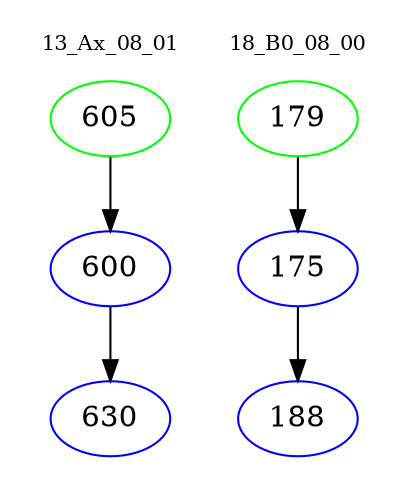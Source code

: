 digraph{
subgraph cluster_0 {
color = white
label = "13_Ax_08_01";
fontsize=10;
T0_605 [label="605", color="green"]
T0_605 -> T0_600 [color="black"]
T0_600 [label="600", color="blue"]
T0_600 -> T0_630 [color="black"]
T0_630 [label="630", color="blue"]
}
subgraph cluster_1 {
color = white
label = "18_B0_08_00";
fontsize=10;
T1_179 [label="179", color="green"]
T1_179 -> T1_175 [color="black"]
T1_175 [label="175", color="blue"]
T1_175 -> T1_188 [color="black"]
T1_188 [label="188", color="blue"]
}
}
